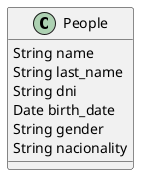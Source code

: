 @startuml
class People {
    String name
    String last_name
    String dni
    Date birth_date
    String gender
    String nacionality
}
@enduml